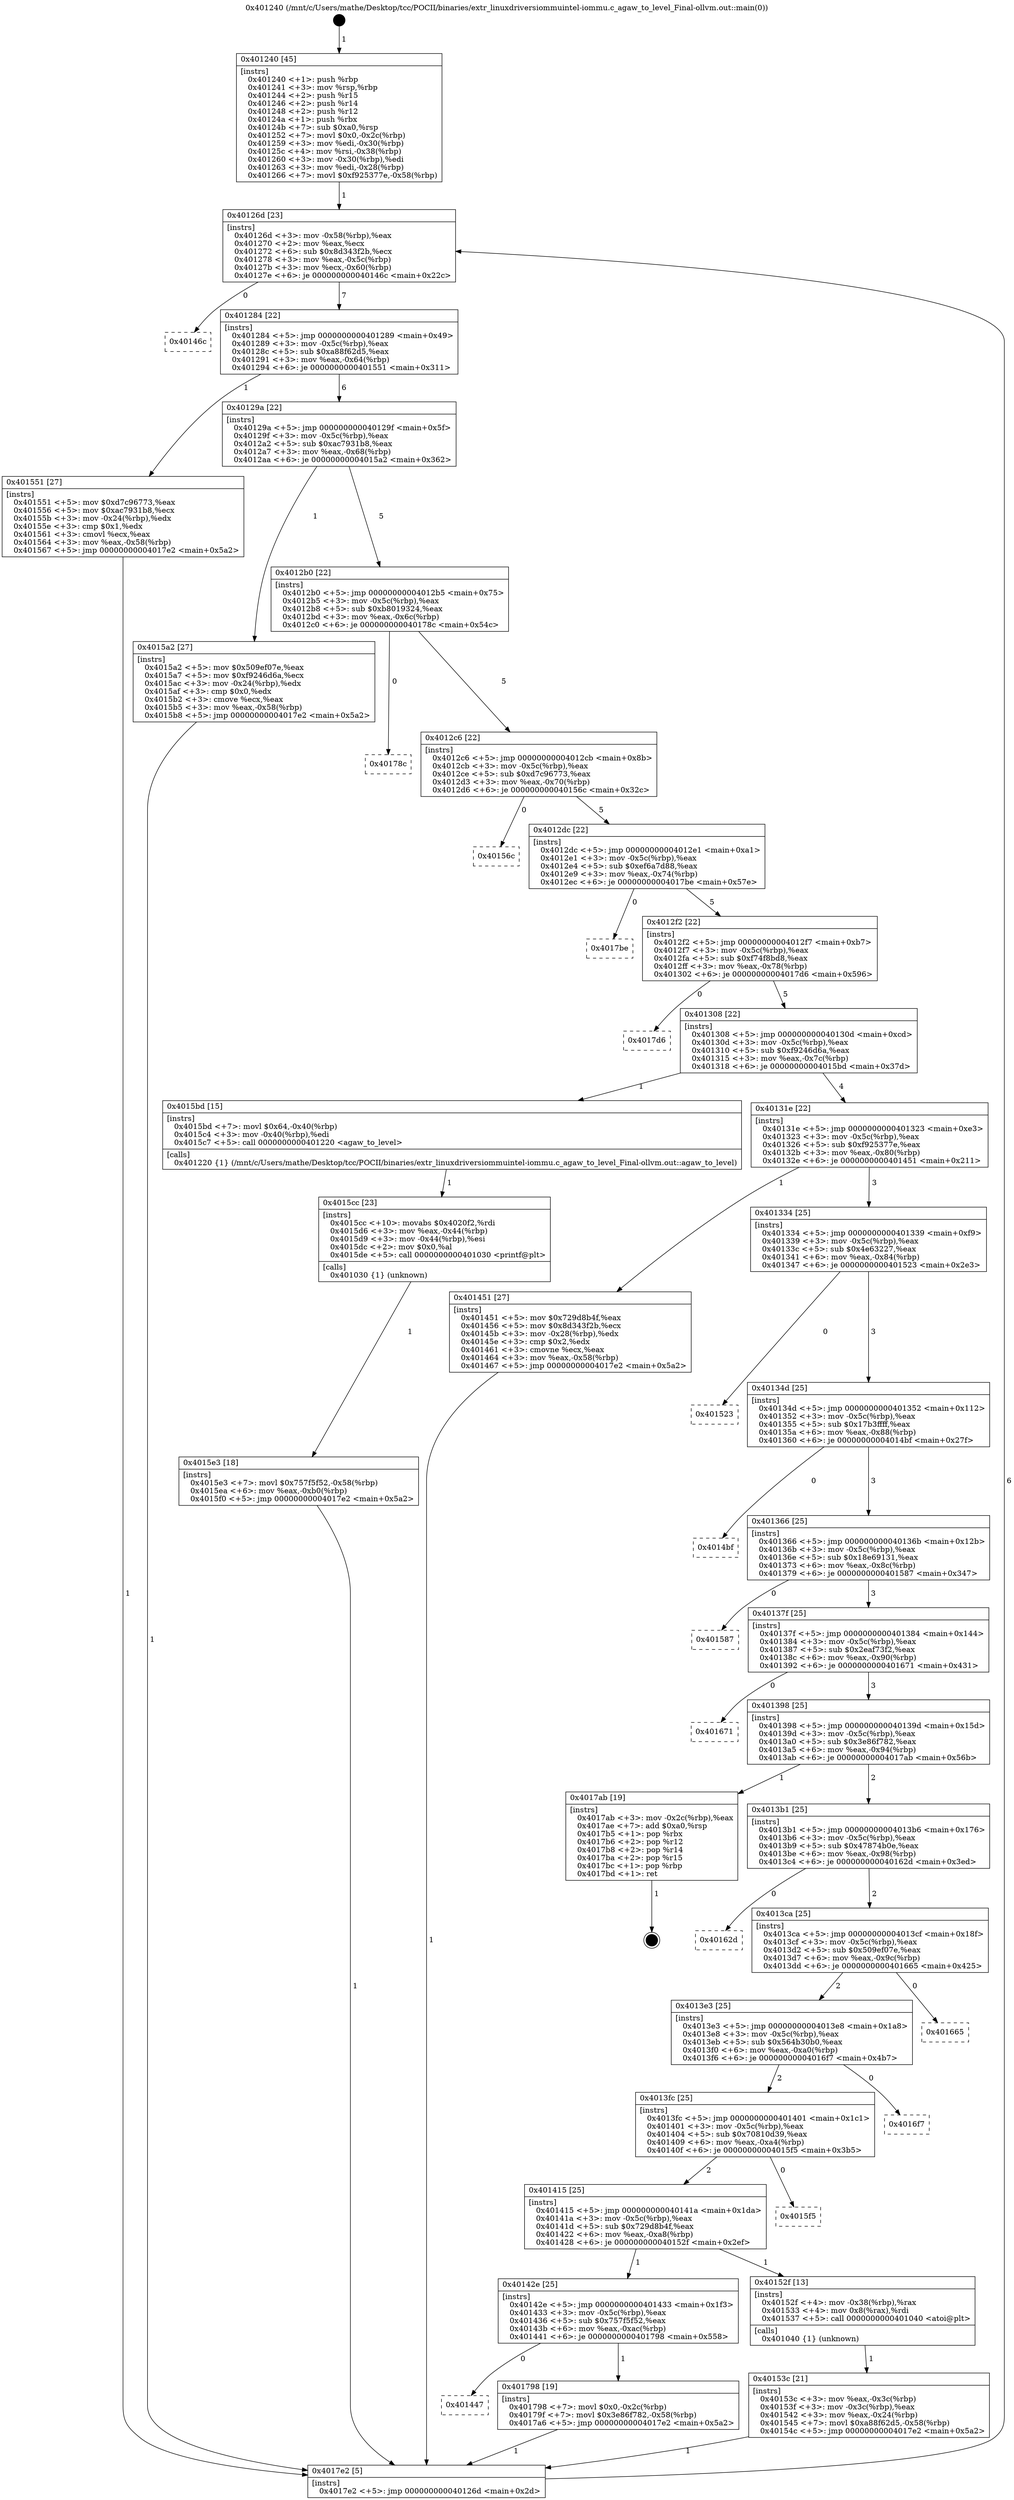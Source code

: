 digraph "0x401240" {
  label = "0x401240 (/mnt/c/Users/mathe/Desktop/tcc/POCII/binaries/extr_linuxdriversiommuintel-iommu.c_agaw_to_level_Final-ollvm.out::main(0))"
  labelloc = "t"
  node[shape=record]

  Entry [label="",width=0.3,height=0.3,shape=circle,fillcolor=black,style=filled]
  "0x40126d" [label="{
     0x40126d [23]\l
     | [instrs]\l
     &nbsp;&nbsp;0x40126d \<+3\>: mov -0x58(%rbp),%eax\l
     &nbsp;&nbsp;0x401270 \<+2\>: mov %eax,%ecx\l
     &nbsp;&nbsp;0x401272 \<+6\>: sub $0x8d343f2b,%ecx\l
     &nbsp;&nbsp;0x401278 \<+3\>: mov %eax,-0x5c(%rbp)\l
     &nbsp;&nbsp;0x40127b \<+3\>: mov %ecx,-0x60(%rbp)\l
     &nbsp;&nbsp;0x40127e \<+6\>: je 000000000040146c \<main+0x22c\>\l
  }"]
  "0x40146c" [label="{
     0x40146c\l
  }", style=dashed]
  "0x401284" [label="{
     0x401284 [22]\l
     | [instrs]\l
     &nbsp;&nbsp;0x401284 \<+5\>: jmp 0000000000401289 \<main+0x49\>\l
     &nbsp;&nbsp;0x401289 \<+3\>: mov -0x5c(%rbp),%eax\l
     &nbsp;&nbsp;0x40128c \<+5\>: sub $0xa88f62d5,%eax\l
     &nbsp;&nbsp;0x401291 \<+3\>: mov %eax,-0x64(%rbp)\l
     &nbsp;&nbsp;0x401294 \<+6\>: je 0000000000401551 \<main+0x311\>\l
  }"]
  Exit [label="",width=0.3,height=0.3,shape=circle,fillcolor=black,style=filled,peripheries=2]
  "0x401551" [label="{
     0x401551 [27]\l
     | [instrs]\l
     &nbsp;&nbsp;0x401551 \<+5\>: mov $0xd7c96773,%eax\l
     &nbsp;&nbsp;0x401556 \<+5\>: mov $0xac7931b8,%ecx\l
     &nbsp;&nbsp;0x40155b \<+3\>: mov -0x24(%rbp),%edx\l
     &nbsp;&nbsp;0x40155e \<+3\>: cmp $0x1,%edx\l
     &nbsp;&nbsp;0x401561 \<+3\>: cmovl %ecx,%eax\l
     &nbsp;&nbsp;0x401564 \<+3\>: mov %eax,-0x58(%rbp)\l
     &nbsp;&nbsp;0x401567 \<+5\>: jmp 00000000004017e2 \<main+0x5a2\>\l
  }"]
  "0x40129a" [label="{
     0x40129a [22]\l
     | [instrs]\l
     &nbsp;&nbsp;0x40129a \<+5\>: jmp 000000000040129f \<main+0x5f\>\l
     &nbsp;&nbsp;0x40129f \<+3\>: mov -0x5c(%rbp),%eax\l
     &nbsp;&nbsp;0x4012a2 \<+5\>: sub $0xac7931b8,%eax\l
     &nbsp;&nbsp;0x4012a7 \<+3\>: mov %eax,-0x68(%rbp)\l
     &nbsp;&nbsp;0x4012aa \<+6\>: je 00000000004015a2 \<main+0x362\>\l
  }"]
  "0x401447" [label="{
     0x401447\l
  }", style=dashed]
  "0x4015a2" [label="{
     0x4015a2 [27]\l
     | [instrs]\l
     &nbsp;&nbsp;0x4015a2 \<+5\>: mov $0x509ef07e,%eax\l
     &nbsp;&nbsp;0x4015a7 \<+5\>: mov $0xf9246d6a,%ecx\l
     &nbsp;&nbsp;0x4015ac \<+3\>: mov -0x24(%rbp),%edx\l
     &nbsp;&nbsp;0x4015af \<+3\>: cmp $0x0,%edx\l
     &nbsp;&nbsp;0x4015b2 \<+3\>: cmove %ecx,%eax\l
     &nbsp;&nbsp;0x4015b5 \<+3\>: mov %eax,-0x58(%rbp)\l
     &nbsp;&nbsp;0x4015b8 \<+5\>: jmp 00000000004017e2 \<main+0x5a2\>\l
  }"]
  "0x4012b0" [label="{
     0x4012b0 [22]\l
     | [instrs]\l
     &nbsp;&nbsp;0x4012b0 \<+5\>: jmp 00000000004012b5 \<main+0x75\>\l
     &nbsp;&nbsp;0x4012b5 \<+3\>: mov -0x5c(%rbp),%eax\l
     &nbsp;&nbsp;0x4012b8 \<+5\>: sub $0xb8019324,%eax\l
     &nbsp;&nbsp;0x4012bd \<+3\>: mov %eax,-0x6c(%rbp)\l
     &nbsp;&nbsp;0x4012c0 \<+6\>: je 000000000040178c \<main+0x54c\>\l
  }"]
  "0x401798" [label="{
     0x401798 [19]\l
     | [instrs]\l
     &nbsp;&nbsp;0x401798 \<+7\>: movl $0x0,-0x2c(%rbp)\l
     &nbsp;&nbsp;0x40179f \<+7\>: movl $0x3e86f782,-0x58(%rbp)\l
     &nbsp;&nbsp;0x4017a6 \<+5\>: jmp 00000000004017e2 \<main+0x5a2\>\l
  }"]
  "0x40178c" [label="{
     0x40178c\l
  }", style=dashed]
  "0x4012c6" [label="{
     0x4012c6 [22]\l
     | [instrs]\l
     &nbsp;&nbsp;0x4012c6 \<+5\>: jmp 00000000004012cb \<main+0x8b\>\l
     &nbsp;&nbsp;0x4012cb \<+3\>: mov -0x5c(%rbp),%eax\l
     &nbsp;&nbsp;0x4012ce \<+5\>: sub $0xd7c96773,%eax\l
     &nbsp;&nbsp;0x4012d3 \<+3\>: mov %eax,-0x70(%rbp)\l
     &nbsp;&nbsp;0x4012d6 \<+6\>: je 000000000040156c \<main+0x32c\>\l
  }"]
  "0x4015e3" [label="{
     0x4015e3 [18]\l
     | [instrs]\l
     &nbsp;&nbsp;0x4015e3 \<+7\>: movl $0x757f5f52,-0x58(%rbp)\l
     &nbsp;&nbsp;0x4015ea \<+6\>: mov %eax,-0xb0(%rbp)\l
     &nbsp;&nbsp;0x4015f0 \<+5\>: jmp 00000000004017e2 \<main+0x5a2\>\l
  }"]
  "0x40156c" [label="{
     0x40156c\l
  }", style=dashed]
  "0x4012dc" [label="{
     0x4012dc [22]\l
     | [instrs]\l
     &nbsp;&nbsp;0x4012dc \<+5\>: jmp 00000000004012e1 \<main+0xa1\>\l
     &nbsp;&nbsp;0x4012e1 \<+3\>: mov -0x5c(%rbp),%eax\l
     &nbsp;&nbsp;0x4012e4 \<+5\>: sub $0xef6a7d88,%eax\l
     &nbsp;&nbsp;0x4012e9 \<+3\>: mov %eax,-0x74(%rbp)\l
     &nbsp;&nbsp;0x4012ec \<+6\>: je 00000000004017be \<main+0x57e\>\l
  }"]
  "0x4015cc" [label="{
     0x4015cc [23]\l
     | [instrs]\l
     &nbsp;&nbsp;0x4015cc \<+10\>: movabs $0x4020f2,%rdi\l
     &nbsp;&nbsp;0x4015d6 \<+3\>: mov %eax,-0x44(%rbp)\l
     &nbsp;&nbsp;0x4015d9 \<+3\>: mov -0x44(%rbp),%esi\l
     &nbsp;&nbsp;0x4015dc \<+2\>: mov $0x0,%al\l
     &nbsp;&nbsp;0x4015de \<+5\>: call 0000000000401030 \<printf@plt\>\l
     | [calls]\l
     &nbsp;&nbsp;0x401030 \{1\} (unknown)\l
  }"]
  "0x4017be" [label="{
     0x4017be\l
  }", style=dashed]
  "0x4012f2" [label="{
     0x4012f2 [22]\l
     | [instrs]\l
     &nbsp;&nbsp;0x4012f2 \<+5\>: jmp 00000000004012f7 \<main+0xb7\>\l
     &nbsp;&nbsp;0x4012f7 \<+3\>: mov -0x5c(%rbp),%eax\l
     &nbsp;&nbsp;0x4012fa \<+5\>: sub $0xf74f8bd8,%eax\l
     &nbsp;&nbsp;0x4012ff \<+3\>: mov %eax,-0x78(%rbp)\l
     &nbsp;&nbsp;0x401302 \<+6\>: je 00000000004017d6 \<main+0x596\>\l
  }"]
  "0x40153c" [label="{
     0x40153c [21]\l
     | [instrs]\l
     &nbsp;&nbsp;0x40153c \<+3\>: mov %eax,-0x3c(%rbp)\l
     &nbsp;&nbsp;0x40153f \<+3\>: mov -0x3c(%rbp),%eax\l
     &nbsp;&nbsp;0x401542 \<+3\>: mov %eax,-0x24(%rbp)\l
     &nbsp;&nbsp;0x401545 \<+7\>: movl $0xa88f62d5,-0x58(%rbp)\l
     &nbsp;&nbsp;0x40154c \<+5\>: jmp 00000000004017e2 \<main+0x5a2\>\l
  }"]
  "0x4017d6" [label="{
     0x4017d6\l
  }", style=dashed]
  "0x401308" [label="{
     0x401308 [22]\l
     | [instrs]\l
     &nbsp;&nbsp;0x401308 \<+5\>: jmp 000000000040130d \<main+0xcd\>\l
     &nbsp;&nbsp;0x40130d \<+3\>: mov -0x5c(%rbp),%eax\l
     &nbsp;&nbsp;0x401310 \<+5\>: sub $0xf9246d6a,%eax\l
     &nbsp;&nbsp;0x401315 \<+3\>: mov %eax,-0x7c(%rbp)\l
     &nbsp;&nbsp;0x401318 \<+6\>: je 00000000004015bd \<main+0x37d\>\l
  }"]
  "0x40142e" [label="{
     0x40142e [25]\l
     | [instrs]\l
     &nbsp;&nbsp;0x40142e \<+5\>: jmp 0000000000401433 \<main+0x1f3\>\l
     &nbsp;&nbsp;0x401433 \<+3\>: mov -0x5c(%rbp),%eax\l
     &nbsp;&nbsp;0x401436 \<+5\>: sub $0x757f5f52,%eax\l
     &nbsp;&nbsp;0x40143b \<+6\>: mov %eax,-0xac(%rbp)\l
     &nbsp;&nbsp;0x401441 \<+6\>: je 0000000000401798 \<main+0x558\>\l
  }"]
  "0x4015bd" [label="{
     0x4015bd [15]\l
     | [instrs]\l
     &nbsp;&nbsp;0x4015bd \<+7\>: movl $0x64,-0x40(%rbp)\l
     &nbsp;&nbsp;0x4015c4 \<+3\>: mov -0x40(%rbp),%edi\l
     &nbsp;&nbsp;0x4015c7 \<+5\>: call 0000000000401220 \<agaw_to_level\>\l
     | [calls]\l
     &nbsp;&nbsp;0x401220 \{1\} (/mnt/c/Users/mathe/Desktop/tcc/POCII/binaries/extr_linuxdriversiommuintel-iommu.c_agaw_to_level_Final-ollvm.out::agaw_to_level)\l
  }"]
  "0x40131e" [label="{
     0x40131e [22]\l
     | [instrs]\l
     &nbsp;&nbsp;0x40131e \<+5\>: jmp 0000000000401323 \<main+0xe3\>\l
     &nbsp;&nbsp;0x401323 \<+3\>: mov -0x5c(%rbp),%eax\l
     &nbsp;&nbsp;0x401326 \<+5\>: sub $0xf925377e,%eax\l
     &nbsp;&nbsp;0x40132b \<+3\>: mov %eax,-0x80(%rbp)\l
     &nbsp;&nbsp;0x40132e \<+6\>: je 0000000000401451 \<main+0x211\>\l
  }"]
  "0x40152f" [label="{
     0x40152f [13]\l
     | [instrs]\l
     &nbsp;&nbsp;0x40152f \<+4\>: mov -0x38(%rbp),%rax\l
     &nbsp;&nbsp;0x401533 \<+4\>: mov 0x8(%rax),%rdi\l
     &nbsp;&nbsp;0x401537 \<+5\>: call 0000000000401040 \<atoi@plt\>\l
     | [calls]\l
     &nbsp;&nbsp;0x401040 \{1\} (unknown)\l
  }"]
  "0x401451" [label="{
     0x401451 [27]\l
     | [instrs]\l
     &nbsp;&nbsp;0x401451 \<+5\>: mov $0x729d8b4f,%eax\l
     &nbsp;&nbsp;0x401456 \<+5\>: mov $0x8d343f2b,%ecx\l
     &nbsp;&nbsp;0x40145b \<+3\>: mov -0x28(%rbp),%edx\l
     &nbsp;&nbsp;0x40145e \<+3\>: cmp $0x2,%edx\l
     &nbsp;&nbsp;0x401461 \<+3\>: cmovne %ecx,%eax\l
     &nbsp;&nbsp;0x401464 \<+3\>: mov %eax,-0x58(%rbp)\l
     &nbsp;&nbsp;0x401467 \<+5\>: jmp 00000000004017e2 \<main+0x5a2\>\l
  }"]
  "0x401334" [label="{
     0x401334 [25]\l
     | [instrs]\l
     &nbsp;&nbsp;0x401334 \<+5\>: jmp 0000000000401339 \<main+0xf9\>\l
     &nbsp;&nbsp;0x401339 \<+3\>: mov -0x5c(%rbp),%eax\l
     &nbsp;&nbsp;0x40133c \<+5\>: sub $0x4e63227,%eax\l
     &nbsp;&nbsp;0x401341 \<+6\>: mov %eax,-0x84(%rbp)\l
     &nbsp;&nbsp;0x401347 \<+6\>: je 0000000000401523 \<main+0x2e3\>\l
  }"]
  "0x4017e2" [label="{
     0x4017e2 [5]\l
     | [instrs]\l
     &nbsp;&nbsp;0x4017e2 \<+5\>: jmp 000000000040126d \<main+0x2d\>\l
  }"]
  "0x401240" [label="{
     0x401240 [45]\l
     | [instrs]\l
     &nbsp;&nbsp;0x401240 \<+1\>: push %rbp\l
     &nbsp;&nbsp;0x401241 \<+3\>: mov %rsp,%rbp\l
     &nbsp;&nbsp;0x401244 \<+2\>: push %r15\l
     &nbsp;&nbsp;0x401246 \<+2\>: push %r14\l
     &nbsp;&nbsp;0x401248 \<+2\>: push %r12\l
     &nbsp;&nbsp;0x40124a \<+1\>: push %rbx\l
     &nbsp;&nbsp;0x40124b \<+7\>: sub $0xa0,%rsp\l
     &nbsp;&nbsp;0x401252 \<+7\>: movl $0x0,-0x2c(%rbp)\l
     &nbsp;&nbsp;0x401259 \<+3\>: mov %edi,-0x30(%rbp)\l
     &nbsp;&nbsp;0x40125c \<+4\>: mov %rsi,-0x38(%rbp)\l
     &nbsp;&nbsp;0x401260 \<+3\>: mov -0x30(%rbp),%edi\l
     &nbsp;&nbsp;0x401263 \<+3\>: mov %edi,-0x28(%rbp)\l
     &nbsp;&nbsp;0x401266 \<+7\>: movl $0xf925377e,-0x58(%rbp)\l
  }"]
  "0x401415" [label="{
     0x401415 [25]\l
     | [instrs]\l
     &nbsp;&nbsp;0x401415 \<+5\>: jmp 000000000040141a \<main+0x1da\>\l
     &nbsp;&nbsp;0x40141a \<+3\>: mov -0x5c(%rbp),%eax\l
     &nbsp;&nbsp;0x40141d \<+5\>: sub $0x729d8b4f,%eax\l
     &nbsp;&nbsp;0x401422 \<+6\>: mov %eax,-0xa8(%rbp)\l
     &nbsp;&nbsp;0x401428 \<+6\>: je 000000000040152f \<main+0x2ef\>\l
  }"]
  "0x401523" [label="{
     0x401523\l
  }", style=dashed]
  "0x40134d" [label="{
     0x40134d [25]\l
     | [instrs]\l
     &nbsp;&nbsp;0x40134d \<+5\>: jmp 0000000000401352 \<main+0x112\>\l
     &nbsp;&nbsp;0x401352 \<+3\>: mov -0x5c(%rbp),%eax\l
     &nbsp;&nbsp;0x401355 \<+5\>: sub $0x17b3ffff,%eax\l
     &nbsp;&nbsp;0x40135a \<+6\>: mov %eax,-0x88(%rbp)\l
     &nbsp;&nbsp;0x401360 \<+6\>: je 00000000004014bf \<main+0x27f\>\l
  }"]
  "0x4015f5" [label="{
     0x4015f5\l
  }", style=dashed]
  "0x4014bf" [label="{
     0x4014bf\l
  }", style=dashed]
  "0x401366" [label="{
     0x401366 [25]\l
     | [instrs]\l
     &nbsp;&nbsp;0x401366 \<+5\>: jmp 000000000040136b \<main+0x12b\>\l
     &nbsp;&nbsp;0x40136b \<+3\>: mov -0x5c(%rbp),%eax\l
     &nbsp;&nbsp;0x40136e \<+5\>: sub $0x18e69131,%eax\l
     &nbsp;&nbsp;0x401373 \<+6\>: mov %eax,-0x8c(%rbp)\l
     &nbsp;&nbsp;0x401379 \<+6\>: je 0000000000401587 \<main+0x347\>\l
  }"]
  "0x4013fc" [label="{
     0x4013fc [25]\l
     | [instrs]\l
     &nbsp;&nbsp;0x4013fc \<+5\>: jmp 0000000000401401 \<main+0x1c1\>\l
     &nbsp;&nbsp;0x401401 \<+3\>: mov -0x5c(%rbp),%eax\l
     &nbsp;&nbsp;0x401404 \<+5\>: sub $0x70810d39,%eax\l
     &nbsp;&nbsp;0x401409 \<+6\>: mov %eax,-0xa4(%rbp)\l
     &nbsp;&nbsp;0x40140f \<+6\>: je 00000000004015f5 \<main+0x3b5\>\l
  }"]
  "0x401587" [label="{
     0x401587\l
  }", style=dashed]
  "0x40137f" [label="{
     0x40137f [25]\l
     | [instrs]\l
     &nbsp;&nbsp;0x40137f \<+5\>: jmp 0000000000401384 \<main+0x144\>\l
     &nbsp;&nbsp;0x401384 \<+3\>: mov -0x5c(%rbp),%eax\l
     &nbsp;&nbsp;0x401387 \<+5\>: sub $0x2eaf73f2,%eax\l
     &nbsp;&nbsp;0x40138c \<+6\>: mov %eax,-0x90(%rbp)\l
     &nbsp;&nbsp;0x401392 \<+6\>: je 0000000000401671 \<main+0x431\>\l
  }"]
  "0x4016f7" [label="{
     0x4016f7\l
  }", style=dashed]
  "0x401671" [label="{
     0x401671\l
  }", style=dashed]
  "0x401398" [label="{
     0x401398 [25]\l
     | [instrs]\l
     &nbsp;&nbsp;0x401398 \<+5\>: jmp 000000000040139d \<main+0x15d\>\l
     &nbsp;&nbsp;0x40139d \<+3\>: mov -0x5c(%rbp),%eax\l
     &nbsp;&nbsp;0x4013a0 \<+5\>: sub $0x3e86f782,%eax\l
     &nbsp;&nbsp;0x4013a5 \<+6\>: mov %eax,-0x94(%rbp)\l
     &nbsp;&nbsp;0x4013ab \<+6\>: je 00000000004017ab \<main+0x56b\>\l
  }"]
  "0x4013e3" [label="{
     0x4013e3 [25]\l
     | [instrs]\l
     &nbsp;&nbsp;0x4013e3 \<+5\>: jmp 00000000004013e8 \<main+0x1a8\>\l
     &nbsp;&nbsp;0x4013e8 \<+3\>: mov -0x5c(%rbp),%eax\l
     &nbsp;&nbsp;0x4013eb \<+5\>: sub $0x564b30b0,%eax\l
     &nbsp;&nbsp;0x4013f0 \<+6\>: mov %eax,-0xa0(%rbp)\l
     &nbsp;&nbsp;0x4013f6 \<+6\>: je 00000000004016f7 \<main+0x4b7\>\l
  }"]
  "0x4017ab" [label="{
     0x4017ab [19]\l
     | [instrs]\l
     &nbsp;&nbsp;0x4017ab \<+3\>: mov -0x2c(%rbp),%eax\l
     &nbsp;&nbsp;0x4017ae \<+7\>: add $0xa0,%rsp\l
     &nbsp;&nbsp;0x4017b5 \<+1\>: pop %rbx\l
     &nbsp;&nbsp;0x4017b6 \<+2\>: pop %r12\l
     &nbsp;&nbsp;0x4017b8 \<+2\>: pop %r14\l
     &nbsp;&nbsp;0x4017ba \<+2\>: pop %r15\l
     &nbsp;&nbsp;0x4017bc \<+1\>: pop %rbp\l
     &nbsp;&nbsp;0x4017bd \<+1\>: ret\l
  }"]
  "0x4013b1" [label="{
     0x4013b1 [25]\l
     | [instrs]\l
     &nbsp;&nbsp;0x4013b1 \<+5\>: jmp 00000000004013b6 \<main+0x176\>\l
     &nbsp;&nbsp;0x4013b6 \<+3\>: mov -0x5c(%rbp),%eax\l
     &nbsp;&nbsp;0x4013b9 \<+5\>: sub $0x47874b0e,%eax\l
     &nbsp;&nbsp;0x4013be \<+6\>: mov %eax,-0x98(%rbp)\l
     &nbsp;&nbsp;0x4013c4 \<+6\>: je 000000000040162d \<main+0x3ed\>\l
  }"]
  "0x401665" [label="{
     0x401665\l
  }", style=dashed]
  "0x40162d" [label="{
     0x40162d\l
  }", style=dashed]
  "0x4013ca" [label="{
     0x4013ca [25]\l
     | [instrs]\l
     &nbsp;&nbsp;0x4013ca \<+5\>: jmp 00000000004013cf \<main+0x18f\>\l
     &nbsp;&nbsp;0x4013cf \<+3\>: mov -0x5c(%rbp),%eax\l
     &nbsp;&nbsp;0x4013d2 \<+5\>: sub $0x509ef07e,%eax\l
     &nbsp;&nbsp;0x4013d7 \<+6\>: mov %eax,-0x9c(%rbp)\l
     &nbsp;&nbsp;0x4013dd \<+6\>: je 0000000000401665 \<main+0x425\>\l
  }"]
  Entry -> "0x401240" [label=" 1"]
  "0x40126d" -> "0x40146c" [label=" 0"]
  "0x40126d" -> "0x401284" [label=" 7"]
  "0x4017ab" -> Exit [label=" 1"]
  "0x401284" -> "0x401551" [label=" 1"]
  "0x401284" -> "0x40129a" [label=" 6"]
  "0x401798" -> "0x4017e2" [label=" 1"]
  "0x40129a" -> "0x4015a2" [label=" 1"]
  "0x40129a" -> "0x4012b0" [label=" 5"]
  "0x40142e" -> "0x401447" [label=" 0"]
  "0x4012b0" -> "0x40178c" [label=" 0"]
  "0x4012b0" -> "0x4012c6" [label=" 5"]
  "0x40142e" -> "0x401798" [label=" 1"]
  "0x4012c6" -> "0x40156c" [label=" 0"]
  "0x4012c6" -> "0x4012dc" [label=" 5"]
  "0x4015e3" -> "0x4017e2" [label=" 1"]
  "0x4012dc" -> "0x4017be" [label=" 0"]
  "0x4012dc" -> "0x4012f2" [label=" 5"]
  "0x4015cc" -> "0x4015e3" [label=" 1"]
  "0x4012f2" -> "0x4017d6" [label=" 0"]
  "0x4012f2" -> "0x401308" [label=" 5"]
  "0x4015bd" -> "0x4015cc" [label=" 1"]
  "0x401308" -> "0x4015bd" [label=" 1"]
  "0x401308" -> "0x40131e" [label=" 4"]
  "0x4015a2" -> "0x4017e2" [label=" 1"]
  "0x40131e" -> "0x401451" [label=" 1"]
  "0x40131e" -> "0x401334" [label=" 3"]
  "0x401451" -> "0x4017e2" [label=" 1"]
  "0x401240" -> "0x40126d" [label=" 1"]
  "0x4017e2" -> "0x40126d" [label=" 6"]
  "0x401551" -> "0x4017e2" [label=" 1"]
  "0x401334" -> "0x401523" [label=" 0"]
  "0x401334" -> "0x40134d" [label=" 3"]
  "0x40152f" -> "0x40153c" [label=" 1"]
  "0x40134d" -> "0x4014bf" [label=" 0"]
  "0x40134d" -> "0x401366" [label=" 3"]
  "0x401415" -> "0x40142e" [label=" 1"]
  "0x401366" -> "0x401587" [label=" 0"]
  "0x401366" -> "0x40137f" [label=" 3"]
  "0x40153c" -> "0x4017e2" [label=" 1"]
  "0x40137f" -> "0x401671" [label=" 0"]
  "0x40137f" -> "0x401398" [label=" 3"]
  "0x4013fc" -> "0x401415" [label=" 2"]
  "0x401398" -> "0x4017ab" [label=" 1"]
  "0x401398" -> "0x4013b1" [label=" 2"]
  "0x401415" -> "0x40152f" [label=" 1"]
  "0x4013b1" -> "0x40162d" [label=" 0"]
  "0x4013b1" -> "0x4013ca" [label=" 2"]
  "0x4013e3" -> "0x4013fc" [label=" 2"]
  "0x4013ca" -> "0x401665" [label=" 0"]
  "0x4013ca" -> "0x4013e3" [label=" 2"]
  "0x4013fc" -> "0x4015f5" [label=" 0"]
  "0x4013e3" -> "0x4016f7" [label=" 0"]
}

